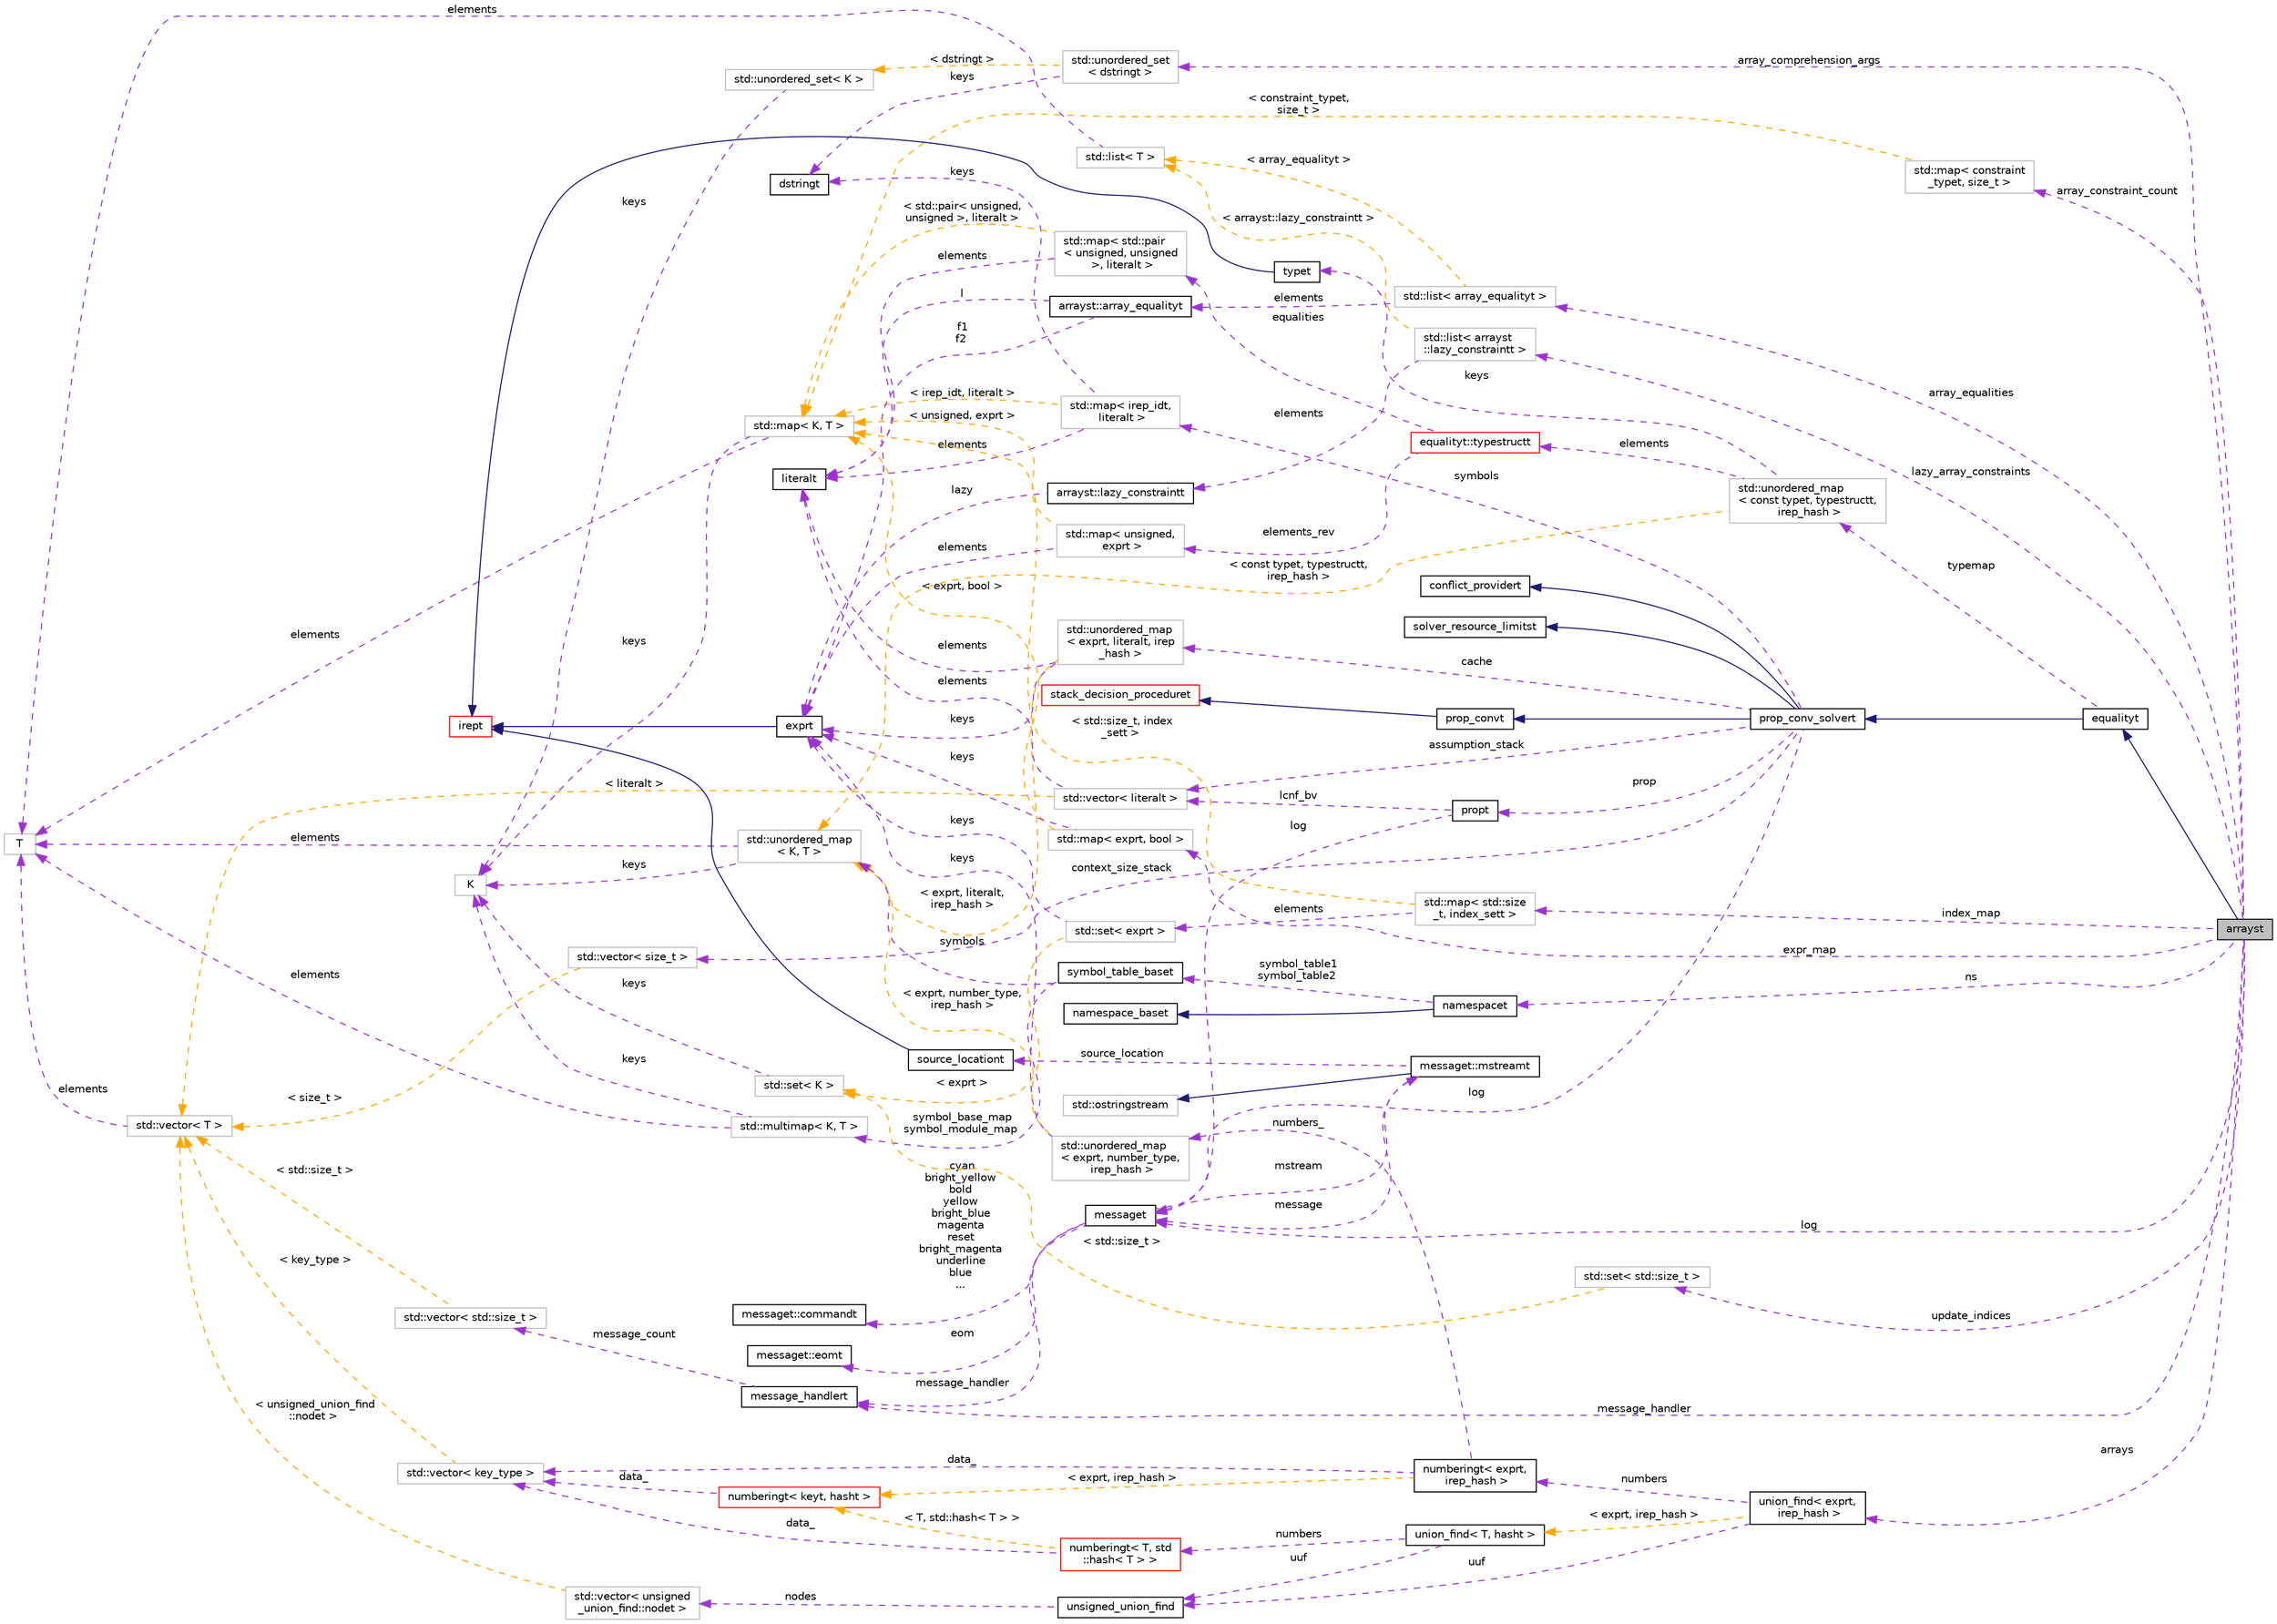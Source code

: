 digraph "arrayst"
{
 // LATEX_PDF_SIZE
  bgcolor="transparent";
  edge [fontname="Helvetica",fontsize="10",labelfontname="Helvetica",labelfontsize="10"];
  node [fontname="Helvetica",fontsize="10",shape=record];
  rankdir="LR";
  Node1 [label="arrayst",height=0.2,width=0.4,color="black", fillcolor="grey75", style="filled", fontcolor="black",tooltip=" "];
  Node2 -> Node1 [dir="back",color="midnightblue",fontsize="10",style="solid",fontname="Helvetica"];
  Node2 [label="equalityt",height=0.2,width=0.4,color="black",URL="$classequalityt.html",tooltip=" "];
  Node3 -> Node2 [dir="back",color="midnightblue",fontsize="10",style="solid",fontname="Helvetica"];
  Node3 [label="prop_conv_solvert",height=0.2,width=0.4,color="black",URL="$classprop__conv__solvert.html",tooltip=" "];
  Node4 -> Node3 [dir="back",color="midnightblue",fontsize="10",style="solid",fontname="Helvetica"];
  Node4 [label="conflict_providert",height=0.2,width=0.4,color="black",URL="$classconflict__providert.html",tooltip=" "];
  Node5 -> Node3 [dir="back",color="midnightblue",fontsize="10",style="solid",fontname="Helvetica"];
  Node5 [label="prop_convt",height=0.2,width=0.4,color="black",URL="$classprop__convt.html",tooltip=" "];
  Node6 -> Node5 [dir="back",color="midnightblue",fontsize="10",style="solid",fontname="Helvetica"];
  Node6 [label="stack_decision_proceduret",height=0.2,width=0.4,color="red",URL="$classstack__decision__proceduret.html",tooltip=" "];
  Node8 -> Node3 [dir="back",color="midnightblue",fontsize="10",style="solid",fontname="Helvetica"];
  Node8 [label="solver_resource_limitst",height=0.2,width=0.4,color="black",URL="$classsolver__resource__limitst.html",tooltip=" "];
  Node9 -> Node3 [dir="back",color="darkorchid3",fontsize="10",style="dashed",label=" symbols" ,fontname="Helvetica"];
  Node9 [label="std::map\< irep_idt,\l literalt \>",height=0.2,width=0.4,color="grey75",tooltip=" "];
  Node10 -> Node9 [dir="back",color="darkorchid3",fontsize="10",style="dashed",label=" keys" ,fontname="Helvetica"];
  Node10 [label="dstringt",height=0.2,width=0.4,color="black",URL="$classdstringt.html",tooltip="dstringt has one field, an unsigned integer no which is an index into a static table of strings."];
  Node11 -> Node9 [dir="back",color="darkorchid3",fontsize="10",style="dashed",label=" elements" ,fontname="Helvetica"];
  Node11 [label="literalt",height=0.2,width=0.4,color="black",URL="$classliteralt.html",tooltip=" "];
  Node12 -> Node9 [dir="back",color="orange",fontsize="10",style="dashed",label=" \< irep_idt, literalt \>" ,fontname="Helvetica"];
  Node12 [label="std::map\< K, T \>",height=0.2,width=0.4,color="grey75",tooltip="STL class."];
  Node13 -> Node12 [dir="back",color="darkorchid3",fontsize="10",style="dashed",label=" keys" ,fontname="Helvetica"];
  Node13 [label="K",height=0.2,width=0.4,color="grey75",tooltip=" "];
  Node14 -> Node12 [dir="back",color="darkorchid3",fontsize="10",style="dashed",label=" elements" ,fontname="Helvetica"];
  Node14 [label="T",height=0.2,width=0.4,color="grey75",tooltip=" "];
  Node15 -> Node3 [dir="back",color="darkorchid3",fontsize="10",style="dashed",label=" log" ,fontname="Helvetica"];
  Node15 [label="messaget",height=0.2,width=0.4,color="black",URL="$classmessaget.html",tooltip="Class that provides messages with a built-in verbosity 'level'."];
  Node16 -> Node15 [dir="back",color="darkorchid3",fontsize="10",style="dashed",label=" message_handler" ,fontname="Helvetica"];
  Node16 [label="message_handlert",height=0.2,width=0.4,color="black",URL="$classmessage__handlert.html",tooltip=" "];
  Node17 -> Node16 [dir="back",color="darkorchid3",fontsize="10",style="dashed",label=" message_count" ,fontname="Helvetica"];
  Node17 [label="std::vector\< std::size_t \>",height=0.2,width=0.4,color="grey75",tooltip=" "];
  Node18 -> Node17 [dir="back",color="orange",fontsize="10",style="dashed",label=" \< std::size_t \>" ,fontname="Helvetica"];
  Node18 [label="std::vector\< T \>",height=0.2,width=0.4,color="grey75",tooltip="STL class."];
  Node14 -> Node18 [dir="back",color="darkorchid3",fontsize="10",style="dashed",label=" elements" ,fontname="Helvetica"];
  Node19 -> Node15 [dir="back",color="darkorchid3",fontsize="10",style="dashed",label=" cyan\nbright_yellow\nbold\nyellow\nbright_blue\nmagenta\nreset\nbright_magenta\nunderline\nblue\n..." ,fontname="Helvetica"];
  Node19 [label="messaget::commandt",height=0.2,width=0.4,color="black",URL="$classmessaget_1_1commandt.html",tooltip=" "];
  Node20 -> Node15 [dir="back",color="darkorchid3",fontsize="10",style="dashed",label=" mstream" ,fontname="Helvetica"];
  Node20 [label="messaget::mstreamt",height=0.2,width=0.4,color="black",URL="$classmessaget_1_1mstreamt.html",tooltip=" "];
  Node21 -> Node20 [dir="back",color="midnightblue",fontsize="10",style="solid",fontname="Helvetica"];
  Node21 [label="std::ostringstream",height=0.2,width=0.4,color="grey75",tooltip="STL class."];
  Node15 -> Node20 [dir="back",color="darkorchid3",fontsize="10",style="dashed",label=" message" ,fontname="Helvetica"];
  Node26 -> Node20 [dir="back",color="darkorchid3",fontsize="10",style="dashed",label=" source_location" ,fontname="Helvetica"];
  Node26 [label="source_locationt",height=0.2,width=0.4,color="black",URL="$classsource__locationt.html",tooltip=" "];
  Node27 -> Node26 [dir="back",color="midnightblue",fontsize="10",style="solid",fontname="Helvetica"];
  Node27 [label="irept",height=0.2,width=0.4,color="red",URL="$classirept.html",tooltip="There are a large number of kinds of tree structured or tree-like data in CPROVER."];
  Node33 -> Node15 [dir="back",color="darkorchid3",fontsize="10",style="dashed",label=" eom" ,fontname="Helvetica"];
  Node33 [label="messaget::eomt",height=0.2,width=0.4,color="black",URL="$classmessaget_1_1eomt.html",tooltip=" "];
  Node34 -> Node3 [dir="back",color="darkorchid3",fontsize="10",style="dashed",label=" cache" ,fontname="Helvetica"];
  Node34 [label="std::unordered_map\l\< exprt, literalt, irep\l_hash \>",height=0.2,width=0.4,color="grey75",tooltip=" "];
  Node35 -> Node34 [dir="back",color="darkorchid3",fontsize="10",style="dashed",label=" keys" ,fontname="Helvetica"];
  Node35 [label="exprt",height=0.2,width=0.4,color="black",URL="$classexprt.html",tooltip="Base class for all expressions."];
  Node27 -> Node35 [dir="back",color="midnightblue",fontsize="10",style="solid",fontname="Helvetica"];
  Node11 -> Node34 [dir="back",color="darkorchid3",fontsize="10",style="dashed",label=" elements" ,fontname="Helvetica"];
  Node36 -> Node34 [dir="back",color="orange",fontsize="10",style="dashed",label=" \< exprt, literalt,\l irep_hash \>" ,fontname="Helvetica"];
  Node36 [label="std::unordered_map\l\< K, T \>",height=0.2,width=0.4,color="grey75",tooltip="STL class."];
  Node13 -> Node36 [dir="back",color="darkorchid3",fontsize="10",style="dashed",label=" keys" ,fontname="Helvetica"];
  Node14 -> Node36 [dir="back",color="darkorchid3",fontsize="10",style="dashed",label=" elements" ,fontname="Helvetica"];
  Node37 -> Node3 [dir="back",color="darkorchid3",fontsize="10",style="dashed",label=" context_size_stack" ,fontname="Helvetica"];
  Node37 [label="std::vector\< size_t \>",height=0.2,width=0.4,color="grey75",tooltip=" "];
  Node18 -> Node37 [dir="back",color="orange",fontsize="10",style="dashed",label=" \< size_t \>" ,fontname="Helvetica"];
  Node38 -> Node3 [dir="back",color="darkorchid3",fontsize="10",style="dashed",label=" prop" ,fontname="Helvetica"];
  Node38 [label="propt",height=0.2,width=0.4,color="black",URL="$classpropt.html",tooltip="TO_BE_DOCUMENTED."];
  Node15 -> Node38 [dir="back",color="darkorchid3",fontsize="10",style="dashed",label=" log" ,fontname="Helvetica"];
  Node39 -> Node38 [dir="back",color="darkorchid3",fontsize="10",style="dashed",label=" lcnf_bv" ,fontname="Helvetica"];
  Node39 [label="std::vector\< literalt \>",height=0.2,width=0.4,color="grey75",tooltip=" "];
  Node11 -> Node39 [dir="back",color="darkorchid3",fontsize="10",style="dashed",label=" elements" ,fontname="Helvetica"];
  Node18 -> Node39 [dir="back",color="orange",fontsize="10",style="dashed",label=" \< literalt \>" ,fontname="Helvetica"];
  Node39 -> Node3 [dir="back",color="darkorchid3",fontsize="10",style="dashed",label=" assumption_stack" ,fontname="Helvetica"];
  Node40 -> Node2 [dir="back",color="darkorchid3",fontsize="10",style="dashed",label=" typemap" ,fontname="Helvetica"];
  Node40 [label="std::unordered_map\l\< const typet, typestructt,\l irep_hash \>",height=0.2,width=0.4,color="grey75",tooltip=" "];
  Node41 -> Node40 [dir="back",color="darkorchid3",fontsize="10",style="dashed",label=" keys" ,fontname="Helvetica"];
  Node41 [label="typet",height=0.2,width=0.4,color="black",URL="$classtypet.html",tooltip="The type of an expression, extends irept."];
  Node27 -> Node41 [dir="back",color="midnightblue",fontsize="10",style="solid",fontname="Helvetica"];
  Node42 -> Node40 [dir="back",color="darkorchid3",fontsize="10",style="dashed",label=" elements" ,fontname="Helvetica"];
  Node42 [label="equalityt::typestructt",height=0.2,width=0.4,color="red",URL="$structequalityt_1_1typestructt.html",tooltip=" "];
  Node43 -> Node42 [dir="back",color="darkorchid3",fontsize="10",style="dashed",label=" elements_rev" ,fontname="Helvetica"];
  Node43 [label="std::map\< unsigned,\l exprt \>",height=0.2,width=0.4,color="grey75",tooltip=" "];
  Node35 -> Node43 [dir="back",color="darkorchid3",fontsize="10",style="dashed",label=" elements" ,fontname="Helvetica"];
  Node12 -> Node43 [dir="back",color="orange",fontsize="10",style="dashed",label=" \< unsigned, exprt \>" ,fontname="Helvetica"];
  Node44 -> Node42 [dir="back",color="darkorchid3",fontsize="10",style="dashed",label=" equalities" ,fontname="Helvetica"];
  Node44 [label="std::map\< std::pair\l\< unsigned, unsigned\l \>, literalt \>",height=0.2,width=0.4,color="grey75",tooltip=" "];
  Node11 -> Node44 [dir="back",color="darkorchid3",fontsize="10",style="dashed",label=" elements" ,fontname="Helvetica"];
  Node12 -> Node44 [dir="back",color="orange",fontsize="10",style="dashed",label=" \< std::pair\< unsigned,\l unsigned \>, literalt \>" ,fontname="Helvetica"];
  Node36 -> Node40 [dir="back",color="orange",fontsize="10",style="dashed",label=" \< const typet, typestructt,\l irep_hash \>" ,fontname="Helvetica"];
  Node46 -> Node1 [dir="back",color="darkorchid3",fontsize="10",style="dashed",label=" array_comprehension_args" ,fontname="Helvetica"];
  Node46 [label="std::unordered_set\l\< dstringt \>",height=0.2,width=0.4,color="grey75",tooltip=" "];
  Node10 -> Node46 [dir="back",color="darkorchid3",fontsize="10",style="dashed",label=" keys" ,fontname="Helvetica"];
  Node47 -> Node46 [dir="back",color="orange",fontsize="10",style="dashed",label=" \< dstringt \>" ,fontname="Helvetica"];
  Node47 [label="std::unordered_set\< K \>",height=0.2,width=0.4,color="grey75",tooltip="STL class."];
  Node13 -> Node47 [dir="back",color="darkorchid3",fontsize="10",style="dashed",label=" keys" ,fontname="Helvetica"];
  Node16 -> Node1 [dir="back",color="darkorchid3",fontsize="10",style="dashed",label=" message_handler" ,fontname="Helvetica"];
  Node48 -> Node1 [dir="back",color="darkorchid3",fontsize="10",style="dashed",label=" array_constraint_count" ,fontname="Helvetica"];
  Node48 [label="std::map\< constraint\l_typet, size_t \>",height=0.2,width=0.4,color="grey75",tooltip=" "];
  Node12 -> Node48 [dir="back",color="orange",fontsize="10",style="dashed",label=" \< constraint_typet,\l size_t \>" ,fontname="Helvetica"];
  Node15 -> Node1 [dir="back",color="darkorchid3",fontsize="10",style="dashed",label=" log" ,fontname="Helvetica"];
  Node49 -> Node1 [dir="back",color="darkorchid3",fontsize="10",style="dashed",label=" arrays" ,fontname="Helvetica"];
  Node49 [label="union_find\< exprt,\l irep_hash \>",height=0.2,width=0.4,color="black",URL="$classunion__find.html",tooltip=" "];
  Node50 -> Node49 [dir="back",color="darkorchid3",fontsize="10",style="dashed",label=" uuf" ,fontname="Helvetica"];
  Node50 [label="unsigned_union_find",height=0.2,width=0.4,color="black",URL="$classunsigned__union__find.html",tooltip=" "];
  Node51 -> Node50 [dir="back",color="darkorchid3",fontsize="10",style="dashed",label=" nodes" ,fontname="Helvetica"];
  Node51 [label="std::vector\< unsigned\l_union_find::nodet \>",height=0.2,width=0.4,color="grey75",tooltip=" "];
  Node18 -> Node51 [dir="back",color="orange",fontsize="10",style="dashed",label=" \< unsigned_union_find\l::nodet \>" ,fontname="Helvetica"];
  Node53 -> Node49 [dir="back",color="darkorchid3",fontsize="10",style="dashed",label=" numbers" ,fontname="Helvetica"];
  Node53 [label="numberingt\< exprt,\l irep_hash \>",height=0.2,width=0.4,color="black",URL="$classnumberingt.html",tooltip=" "];
  Node54 -> Node53 [dir="back",color="darkorchid3",fontsize="10",style="dashed",label=" numbers_" ,fontname="Helvetica"];
  Node54 [label="std::unordered_map\l\< exprt, number_type,\l irep_hash \>",height=0.2,width=0.4,color="grey75",tooltip=" "];
  Node35 -> Node54 [dir="back",color="darkorchid3",fontsize="10",style="dashed",label=" keys" ,fontname="Helvetica"];
  Node36 -> Node54 [dir="back",color="orange",fontsize="10",style="dashed",label=" \< exprt, number_type,\l irep_hash \>" ,fontname="Helvetica"];
  Node55 -> Node53 [dir="back",color="darkorchid3",fontsize="10",style="dashed",label=" data_" ,fontname="Helvetica"];
  Node55 [label="std::vector\< key_type \>",height=0.2,width=0.4,color="grey75",tooltip=" "];
  Node18 -> Node55 [dir="back",color="orange",fontsize="10",style="dashed",label=" \< key_type \>" ,fontname="Helvetica"];
  Node56 -> Node53 [dir="back",color="orange",fontsize="10",style="dashed",label=" \< exprt, irep_hash \>" ,fontname="Helvetica"];
  Node56 [label="numberingt\< keyt, hasht \>",height=0.2,width=0.4,color="red",URL="$classnumberingt.html",tooltip=" "];
  Node55 -> Node56 [dir="back",color="darkorchid3",fontsize="10",style="dashed",label=" data_" ,fontname="Helvetica"];
  Node58 -> Node49 [dir="back",color="orange",fontsize="10",style="dashed",label=" \< exprt, irep_hash \>" ,fontname="Helvetica"];
  Node58 [label="union_find\< T, hasht \>",height=0.2,width=0.4,color="black",URL="$classunion__find.html",tooltip=" "];
  Node50 -> Node58 [dir="back",color="darkorchid3",fontsize="10",style="dashed",label=" uuf" ,fontname="Helvetica"];
  Node59 -> Node58 [dir="back",color="darkorchid3",fontsize="10",style="dashed",label=" numbers" ,fontname="Helvetica"];
  Node59 [label="numberingt\< T, std\l::hash\< T \> \>",height=0.2,width=0.4,color="red",URL="$classnumberingt.html",tooltip=" "];
  Node55 -> Node59 [dir="back",color="darkorchid3",fontsize="10",style="dashed",label=" data_" ,fontname="Helvetica"];
  Node56 -> Node59 [dir="back",color="orange",fontsize="10",style="dashed",label=" \< T, std::hash\< T \> \>" ,fontname="Helvetica"];
  Node61 -> Node1 [dir="back",color="darkorchid3",fontsize="10",style="dashed",label=" ns" ,fontname="Helvetica"];
  Node61 [label="namespacet",height=0.2,width=0.4,color="black",URL="$classnamespacet.html",tooltip="A namespacet is essentially one or two symbol tables bound together, to allow for symbol lookups in t..."];
  Node62 -> Node61 [dir="back",color="midnightblue",fontsize="10",style="solid",fontname="Helvetica"];
  Node62 [label="namespace_baset",height=0.2,width=0.4,color="black",URL="$classnamespace__baset.html",tooltip="Basic interface for a namespace."];
  Node63 -> Node61 [dir="back",color="darkorchid3",fontsize="10",style="dashed",label=" symbol_table1\nsymbol_table2" ,fontname="Helvetica"];
  Node63 [label="symbol_table_baset",height=0.2,width=0.4,color="black",URL="$classsymbol__table__baset.html",tooltip="The symbol table base class interface."];
  Node64 -> Node63 [dir="back",color="darkorchid3",fontsize="10",style="dashed",label=" symbol_base_map\nsymbol_module_map" ,fontname="Helvetica"];
  Node64 [label="std::multimap\< K, T \>",height=0.2,width=0.4,color="grey75",tooltip="STL class."];
  Node13 -> Node64 [dir="back",color="darkorchid3",fontsize="10",style="dashed",label=" keys" ,fontname="Helvetica"];
  Node14 -> Node64 [dir="back",color="darkorchid3",fontsize="10",style="dashed",label=" elements" ,fontname="Helvetica"];
  Node36 -> Node63 [dir="back",color="darkorchid3",fontsize="10",style="dashed",label=" symbols" ,fontname="Helvetica"];
  Node65 -> Node1 [dir="back",color="darkorchid3",fontsize="10",style="dashed",label=" index_map" ,fontname="Helvetica"];
  Node65 [label="std::map\< std::size\l_t, index_sett \>",height=0.2,width=0.4,color="grey75",tooltip=" "];
  Node66 -> Node65 [dir="back",color="darkorchid3",fontsize="10",style="dashed",label=" elements" ,fontname="Helvetica"];
  Node66 [label="std::set\< exprt \>",height=0.2,width=0.4,color="grey75",tooltip=" "];
  Node35 -> Node66 [dir="back",color="darkorchid3",fontsize="10",style="dashed",label=" keys" ,fontname="Helvetica"];
  Node67 -> Node66 [dir="back",color="orange",fontsize="10",style="dashed",label=" \< exprt \>" ,fontname="Helvetica"];
  Node67 [label="std::set\< K \>",height=0.2,width=0.4,color="grey75",tooltip="STL class."];
  Node13 -> Node67 [dir="back",color="darkorchid3",fontsize="10",style="dashed",label=" keys" ,fontname="Helvetica"];
  Node12 -> Node65 [dir="back",color="orange",fontsize="10",style="dashed",label=" \< std::size_t, index\l_sett \>" ,fontname="Helvetica"];
  Node68 -> Node1 [dir="back",color="darkorchid3",fontsize="10",style="dashed",label=" update_indices" ,fontname="Helvetica"];
  Node68 [label="std::set\< std::size_t \>",height=0.2,width=0.4,color="grey75",tooltip=" "];
  Node67 -> Node68 [dir="back",color="orange",fontsize="10",style="dashed",label=" \< std::size_t \>" ,fontname="Helvetica"];
  Node69 -> Node1 [dir="back",color="darkorchid3",fontsize="10",style="dashed",label=" expr_map" ,fontname="Helvetica"];
  Node69 [label="std::map\< exprt, bool \>",height=0.2,width=0.4,color="grey75",tooltip=" "];
  Node35 -> Node69 [dir="back",color="darkorchid3",fontsize="10",style="dashed",label=" keys" ,fontname="Helvetica"];
  Node12 -> Node69 [dir="back",color="orange",fontsize="10",style="dashed",label=" \< exprt, bool \>" ,fontname="Helvetica"];
  Node70 -> Node1 [dir="back",color="darkorchid3",fontsize="10",style="dashed",label=" lazy_array_constraints" ,fontname="Helvetica"];
  Node70 [label="std::list\< arrayst\l::lazy_constraintt \>",height=0.2,width=0.4,color="grey75",tooltip=" "];
  Node71 -> Node70 [dir="back",color="darkorchid3",fontsize="10",style="dashed",label=" elements" ,fontname="Helvetica"];
  Node71 [label="arrayst::lazy_constraintt",height=0.2,width=0.4,color="black",URL="$structarrayst_1_1lazy__constraintt.html",tooltip=" "];
  Node35 -> Node71 [dir="back",color="darkorchid3",fontsize="10",style="dashed",label=" lazy" ,fontname="Helvetica"];
  Node72 -> Node70 [dir="back",color="orange",fontsize="10",style="dashed",label=" \< arrayst::lazy_constraintt \>" ,fontname="Helvetica"];
  Node72 [label="std::list\< T \>",height=0.2,width=0.4,color="grey75",tooltip="STL class."];
  Node14 -> Node72 [dir="back",color="darkorchid3",fontsize="10",style="dashed",label=" elements" ,fontname="Helvetica"];
  Node73 -> Node1 [dir="back",color="darkorchid3",fontsize="10",style="dashed",label=" array_equalities" ,fontname="Helvetica"];
  Node73 [label="std::list\< array_equalityt \>",height=0.2,width=0.4,color="grey75",tooltip=" "];
  Node74 -> Node73 [dir="back",color="darkorchid3",fontsize="10",style="dashed",label=" elements" ,fontname="Helvetica"];
  Node74 [label="arrayst::array_equalityt",height=0.2,width=0.4,color="black",URL="$structarrayst_1_1array__equalityt.html",tooltip=" "];
  Node35 -> Node74 [dir="back",color="darkorchid3",fontsize="10",style="dashed",label=" f1\nf2" ,fontname="Helvetica"];
  Node11 -> Node74 [dir="back",color="darkorchid3",fontsize="10",style="dashed",label=" l" ,fontname="Helvetica"];
  Node72 -> Node73 [dir="back",color="orange",fontsize="10",style="dashed",label=" \< array_equalityt \>" ,fontname="Helvetica"];
}

